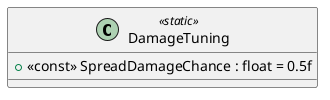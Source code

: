 @startuml
class DamageTuning <<static>> {
    + <<const>> SpreadDamageChance : float = 0.5f
}
@enduml
